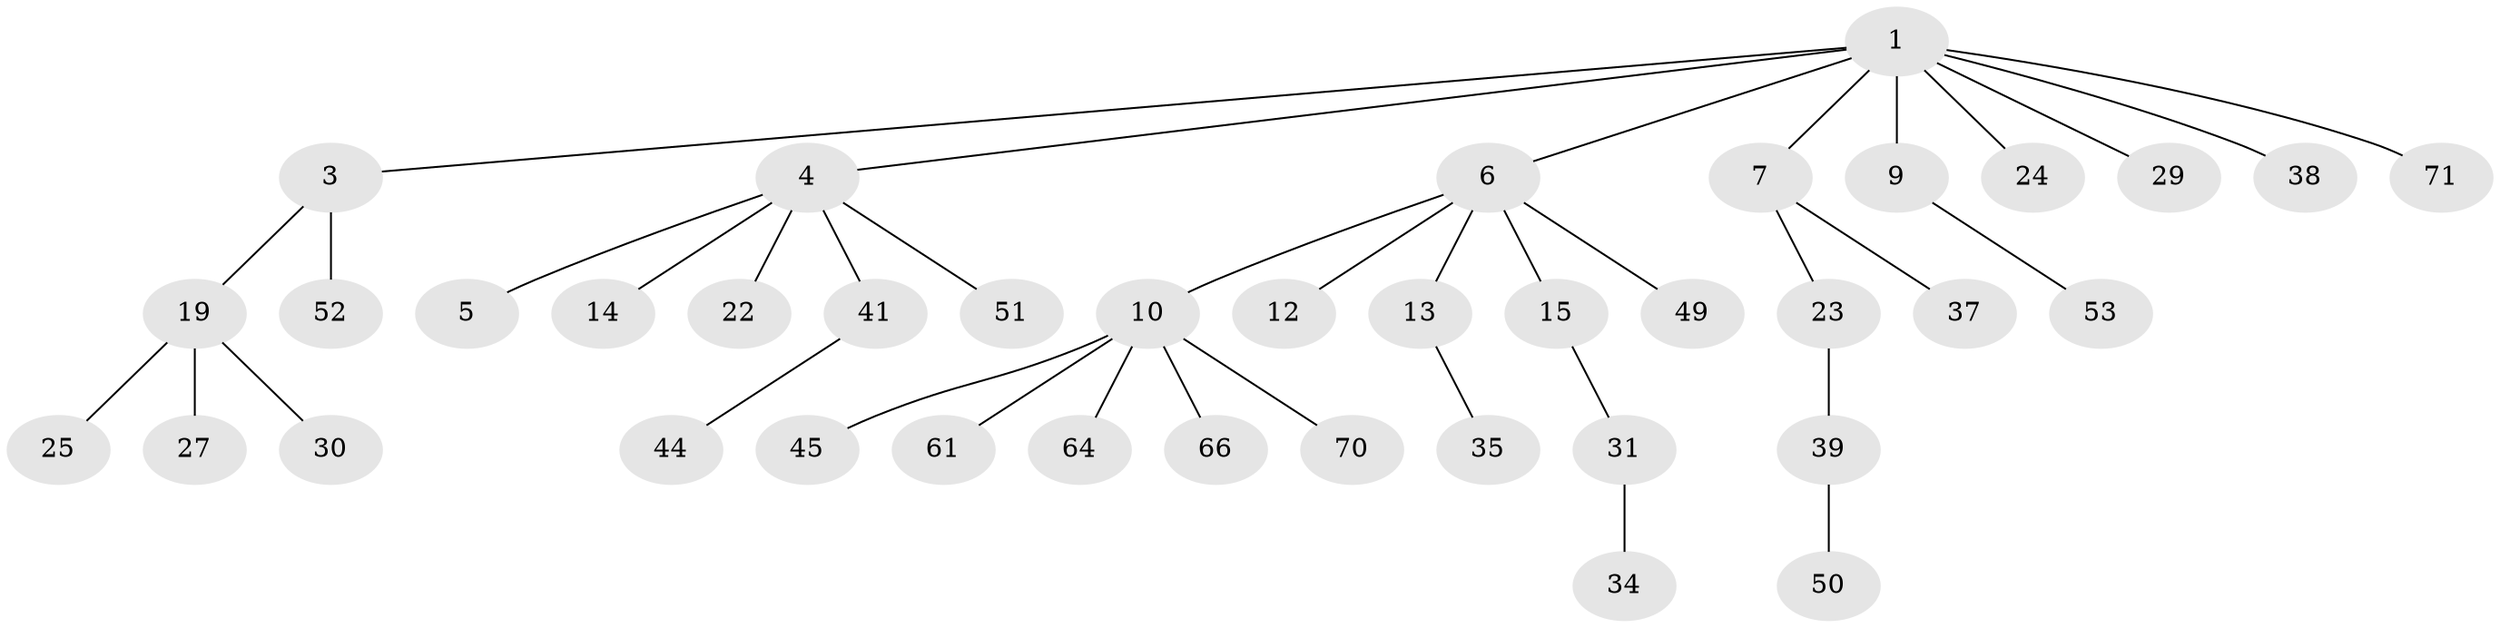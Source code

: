 // original degree distribution, {6: 0.05128205128205128, 5: 0.01282051282051282, 2: 0.24358974358974358, 4: 0.08974358974358974, 3: 0.07692307692307693, 1: 0.5256410256410257}
// Generated by graph-tools (version 1.1) at 2025/15/03/09/25 04:15:34]
// undirected, 39 vertices, 38 edges
graph export_dot {
graph [start="1"]
  node [color=gray90,style=filled];
  1 [super="+2"];
  3 [super="+17"];
  4 [super="+32+8"];
  5 [super="+69"];
  6 [super="+18+11"];
  7 [super="+16"];
  9 [super="+36"];
  10 [super="+48"];
  12;
  13;
  14 [super="+26+68+65"];
  15 [super="+76+43"];
  19 [super="+57+20+28"];
  22;
  23 [super="+33"];
  24;
  25;
  27;
  29;
  30 [super="+54+47+42"];
  31;
  34 [super="+75"];
  35 [super="+59"];
  37 [super="+77"];
  38;
  39 [super="+40+62+46"];
  41;
  44;
  45 [super="+63"];
  49 [super="+73+78"];
  50;
  51;
  52 [super="+56"];
  53;
  61;
  64;
  66;
  70;
  71;
  1 -- 3;
  1 -- 4;
  1 -- 7;
  1 -- 38;
  1 -- 71;
  1 -- 6;
  1 -- 24;
  1 -- 9;
  1 -- 29;
  3 -- 19;
  3 -- 52;
  4 -- 5;
  4 -- 14;
  4 -- 22;
  4 -- 41;
  4 -- 51;
  6 -- 10;
  6 -- 49;
  6 -- 12;
  6 -- 13;
  6 -- 15;
  7 -- 37;
  7 -- 23;
  9 -- 53;
  10 -- 45;
  10 -- 61;
  10 -- 64;
  10 -- 66;
  10 -- 70;
  13 -- 35;
  15 -- 31;
  19 -- 25;
  19 -- 27;
  19 -- 30;
  23 -- 39;
  31 -- 34;
  39 -- 50;
  41 -- 44;
}
